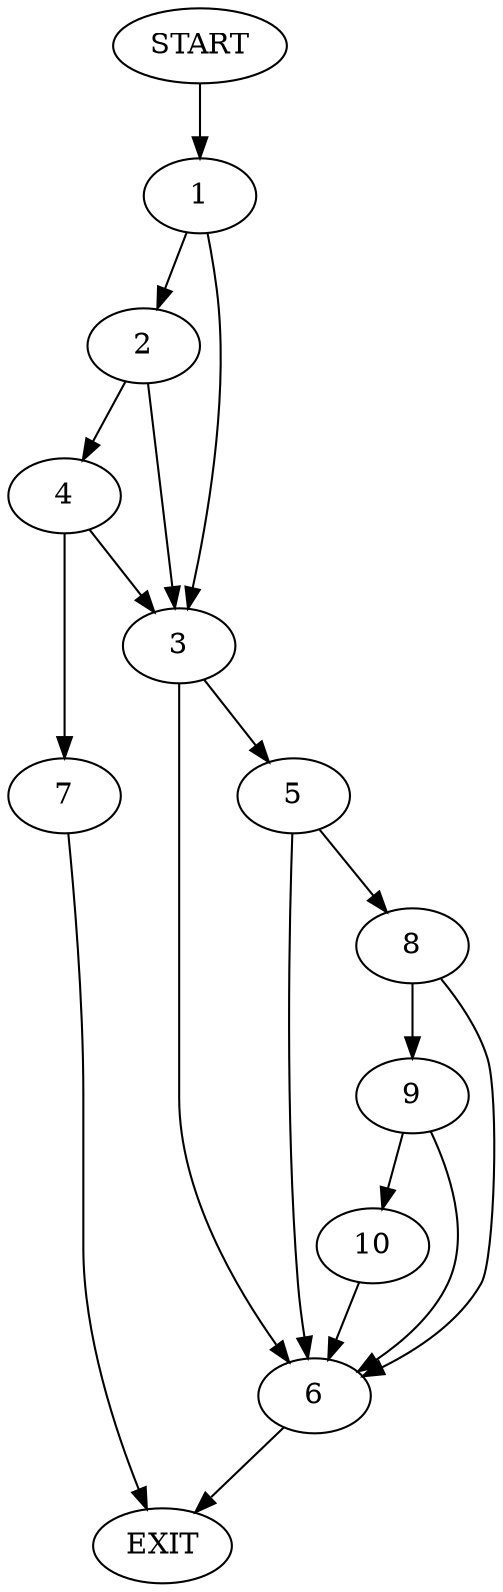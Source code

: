 digraph {
0 [label="START"]
11 [label="EXIT"]
0 -> 1
1 -> 2
1 -> 3
2 -> 4
2 -> 3
3 -> 5
3 -> 6
4 -> 7
4 -> 3
7 -> 11
6 -> 11
5 -> 6
5 -> 8
8 -> 9
8 -> 6
9 -> 10
9 -> 6
10 -> 6
}
